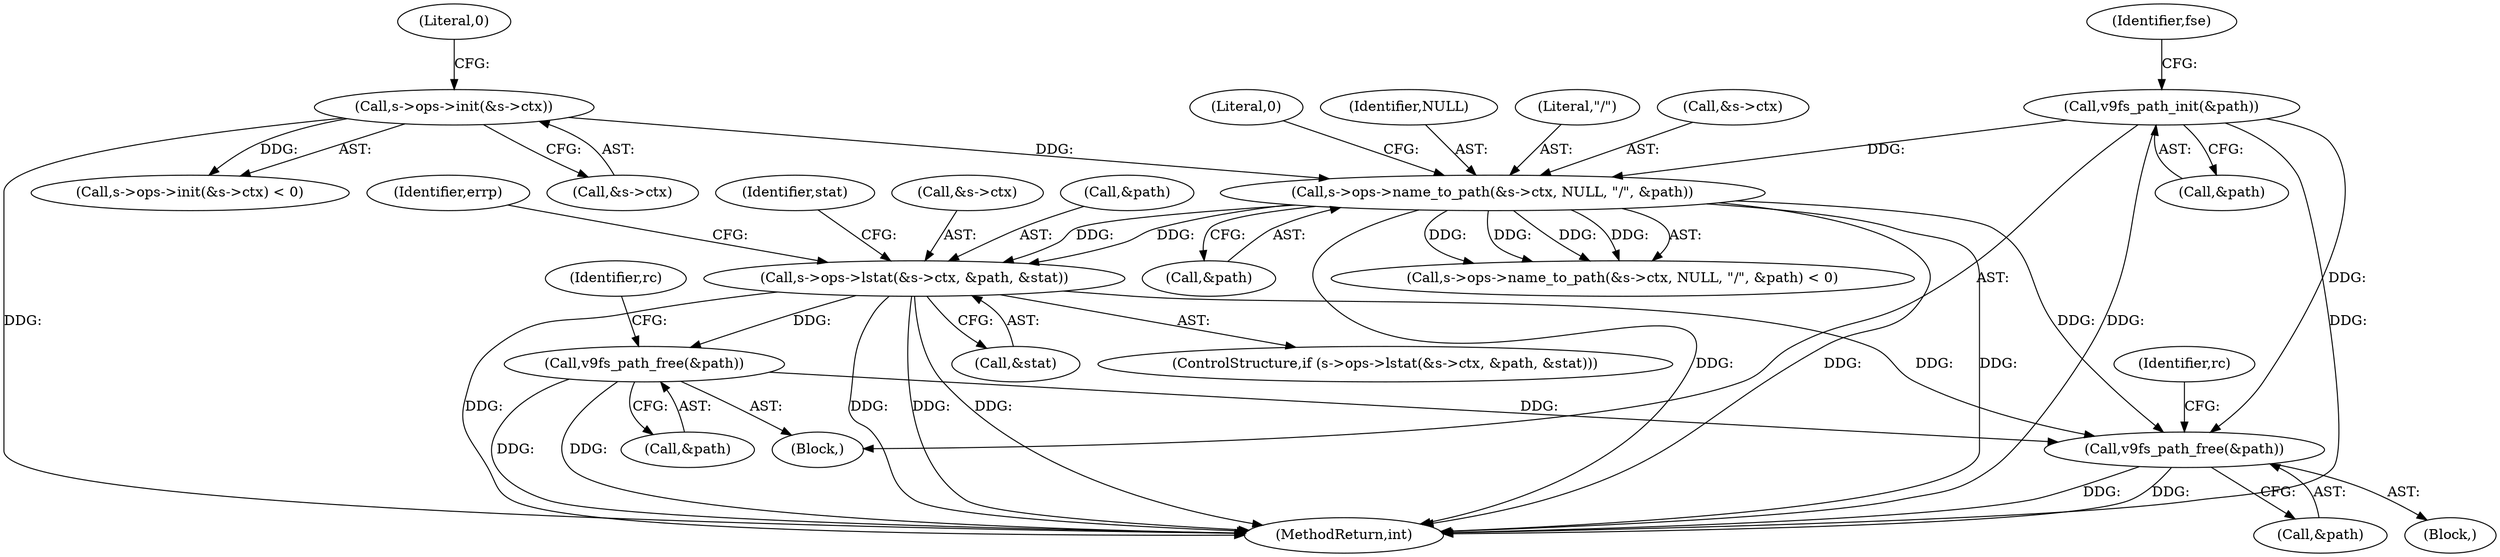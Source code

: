 digraph "0_qemu_4774718e5c194026ba5ee7a28d9be49be3080e42@API" {
"1000390" [label="(Call,v9fs_path_free(&path))"];
"1000358" [label="(Call,s->ops->lstat(&s->ctx, &path, &stat))"];
"1000340" [label="(Call,s->ops->name_to_path(&s->ctx, NULL, \"/\", &path))"];
"1000317" [label="(Call,s->ops->init(&s->ctx))"];
"1000176" [label="(Call,v9fs_path_init(&path))"];
"1000410" [label="(Call,v9fs_path_free(&path))"];
"1000349" [label="(Literal,0)"];
"1000316" [label="(Call,s->ops->init(&s->ctx) < 0)"];
"1000345" [label="(Identifier,NULL)"];
"1000411" [label="(Call,&path)"];
"1000177" [label="(Call,&path)"];
"1000180" [label="(Identifier,fse)"];
"1000380" [label="(Identifier,stat)"];
"1000414" [label="(Identifier,rc)"];
"1000340" [label="(Call,s->ops->name_to_path(&s->ctx, NULL, \"/\", &path))"];
"1000359" [label="(Call,&s->ctx)"];
"1000390" [label="(Call,v9fs_path_free(&path))"];
"1000346" [label="(Literal,\"/\")"];
"1000391" [label="(Call,&path)"];
"1000410" [label="(Call,v9fs_path_free(&path))"];
"1000341" [label="(Call,&s->ctx)"];
"1000107" [label="(Block,)"];
"1000322" [label="(Literal,0)"];
"1000347" [label="(Call,&path)"];
"1000399" [label="(Block,)"];
"1000358" [label="(Call,s->ops->lstat(&s->ctx, &path, &stat))"];
"1000365" [label="(Call,&stat)"];
"1000176" [label="(Call,v9fs_path_init(&path))"];
"1000357" [label="(ControlStructure,if (s->ops->lstat(&s->ctx, &path, &stat)))"];
"1000317" [label="(Call,s->ops->init(&s->ctx))"];
"1000339" [label="(Call,s->ops->name_to_path(&s->ctx, NULL, \"/\", &path) < 0)"];
"1000415" [label="(MethodReturn,int)"];
"1000394" [label="(Identifier,rc)"];
"1000363" [label="(Call,&path)"];
"1000318" [label="(Call,&s->ctx)"];
"1000369" [label="(Identifier,errp)"];
"1000390" -> "1000107"  [label="AST: "];
"1000390" -> "1000391"  [label="CFG: "];
"1000391" -> "1000390"  [label="AST: "];
"1000394" -> "1000390"  [label="CFG: "];
"1000390" -> "1000415"  [label="DDG: "];
"1000390" -> "1000415"  [label="DDG: "];
"1000358" -> "1000390"  [label="DDG: "];
"1000390" -> "1000410"  [label="DDG: "];
"1000358" -> "1000357"  [label="AST: "];
"1000358" -> "1000365"  [label="CFG: "];
"1000359" -> "1000358"  [label="AST: "];
"1000363" -> "1000358"  [label="AST: "];
"1000365" -> "1000358"  [label="AST: "];
"1000369" -> "1000358"  [label="CFG: "];
"1000380" -> "1000358"  [label="CFG: "];
"1000358" -> "1000415"  [label="DDG: "];
"1000358" -> "1000415"  [label="DDG: "];
"1000358" -> "1000415"  [label="DDG: "];
"1000358" -> "1000415"  [label="DDG: "];
"1000340" -> "1000358"  [label="DDG: "];
"1000340" -> "1000358"  [label="DDG: "];
"1000358" -> "1000410"  [label="DDG: "];
"1000340" -> "1000339"  [label="AST: "];
"1000340" -> "1000347"  [label="CFG: "];
"1000341" -> "1000340"  [label="AST: "];
"1000345" -> "1000340"  [label="AST: "];
"1000346" -> "1000340"  [label="AST: "];
"1000347" -> "1000340"  [label="AST: "];
"1000349" -> "1000340"  [label="CFG: "];
"1000340" -> "1000415"  [label="DDG: "];
"1000340" -> "1000415"  [label="DDG: "];
"1000340" -> "1000415"  [label="DDG: "];
"1000340" -> "1000339"  [label="DDG: "];
"1000340" -> "1000339"  [label="DDG: "];
"1000340" -> "1000339"  [label="DDG: "];
"1000340" -> "1000339"  [label="DDG: "];
"1000317" -> "1000340"  [label="DDG: "];
"1000176" -> "1000340"  [label="DDG: "];
"1000340" -> "1000410"  [label="DDG: "];
"1000317" -> "1000316"  [label="AST: "];
"1000317" -> "1000318"  [label="CFG: "];
"1000318" -> "1000317"  [label="AST: "];
"1000322" -> "1000317"  [label="CFG: "];
"1000317" -> "1000415"  [label="DDG: "];
"1000317" -> "1000316"  [label="DDG: "];
"1000176" -> "1000107"  [label="AST: "];
"1000176" -> "1000177"  [label="CFG: "];
"1000177" -> "1000176"  [label="AST: "];
"1000180" -> "1000176"  [label="CFG: "];
"1000176" -> "1000415"  [label="DDG: "];
"1000176" -> "1000415"  [label="DDG: "];
"1000176" -> "1000410"  [label="DDG: "];
"1000410" -> "1000399"  [label="AST: "];
"1000410" -> "1000411"  [label="CFG: "];
"1000411" -> "1000410"  [label="AST: "];
"1000414" -> "1000410"  [label="CFG: "];
"1000410" -> "1000415"  [label="DDG: "];
"1000410" -> "1000415"  [label="DDG: "];
}

